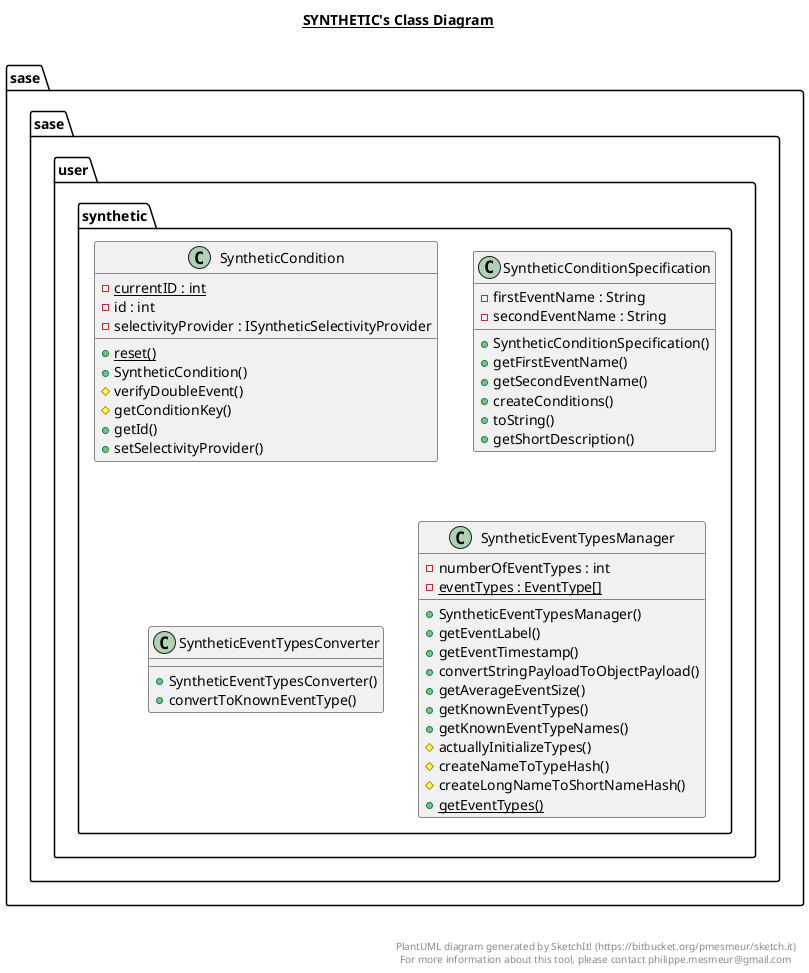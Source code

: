 @startuml

title __SYNTHETIC's Class Diagram__\n

  package sase.sase.user.synthetic {
    class SyntheticCondition {
        {static} - currentID : int
        - id : int
        - selectivityProvider : ISyntheticSelectivityProvider
        {static} + reset()
        + SyntheticCondition()
        # verifyDoubleEvent()
        # getConditionKey()
        + getId()
        + setSelectivityProvider()
    }
  }
  

  package sase.sase.user.synthetic {
    class SyntheticConditionSpecification {
        - firstEventName : String
        - secondEventName : String
        + SyntheticConditionSpecification()
        + getFirstEventName()
        + getSecondEventName()
        + createConditions()
        + toString()
        + getShortDescription()
    }
  }
  

  package sase.sase.user.synthetic {
    class SyntheticEventTypesConverter {
        + SyntheticEventTypesConverter()
        + convertToKnownEventType()
    }
  }
  

  package sase.sase.user.synthetic {
    class SyntheticEventTypesManager {
        - numberOfEventTypes : int
        {static} - eventTypes : EventType[]
        + SyntheticEventTypesManager()
        + getEventLabel()
        + getEventTimestamp()
        + convertStringPayloadToObjectPayload()
        + getAverageEventSize()
        + getKnownEventTypes()
        + getKnownEventTypeNames()
        # actuallyInitializeTypes()
        # createNameToTypeHash()
        # createLongNameToShortNameHash()
        {static} + getEventTypes()
    }
  }
  



right footer


PlantUML diagram generated by SketchIt! (https://bitbucket.org/pmesmeur/sketch.it)
For more information about this tool, please contact philippe.mesmeur@gmail.com
endfooter

@enduml
